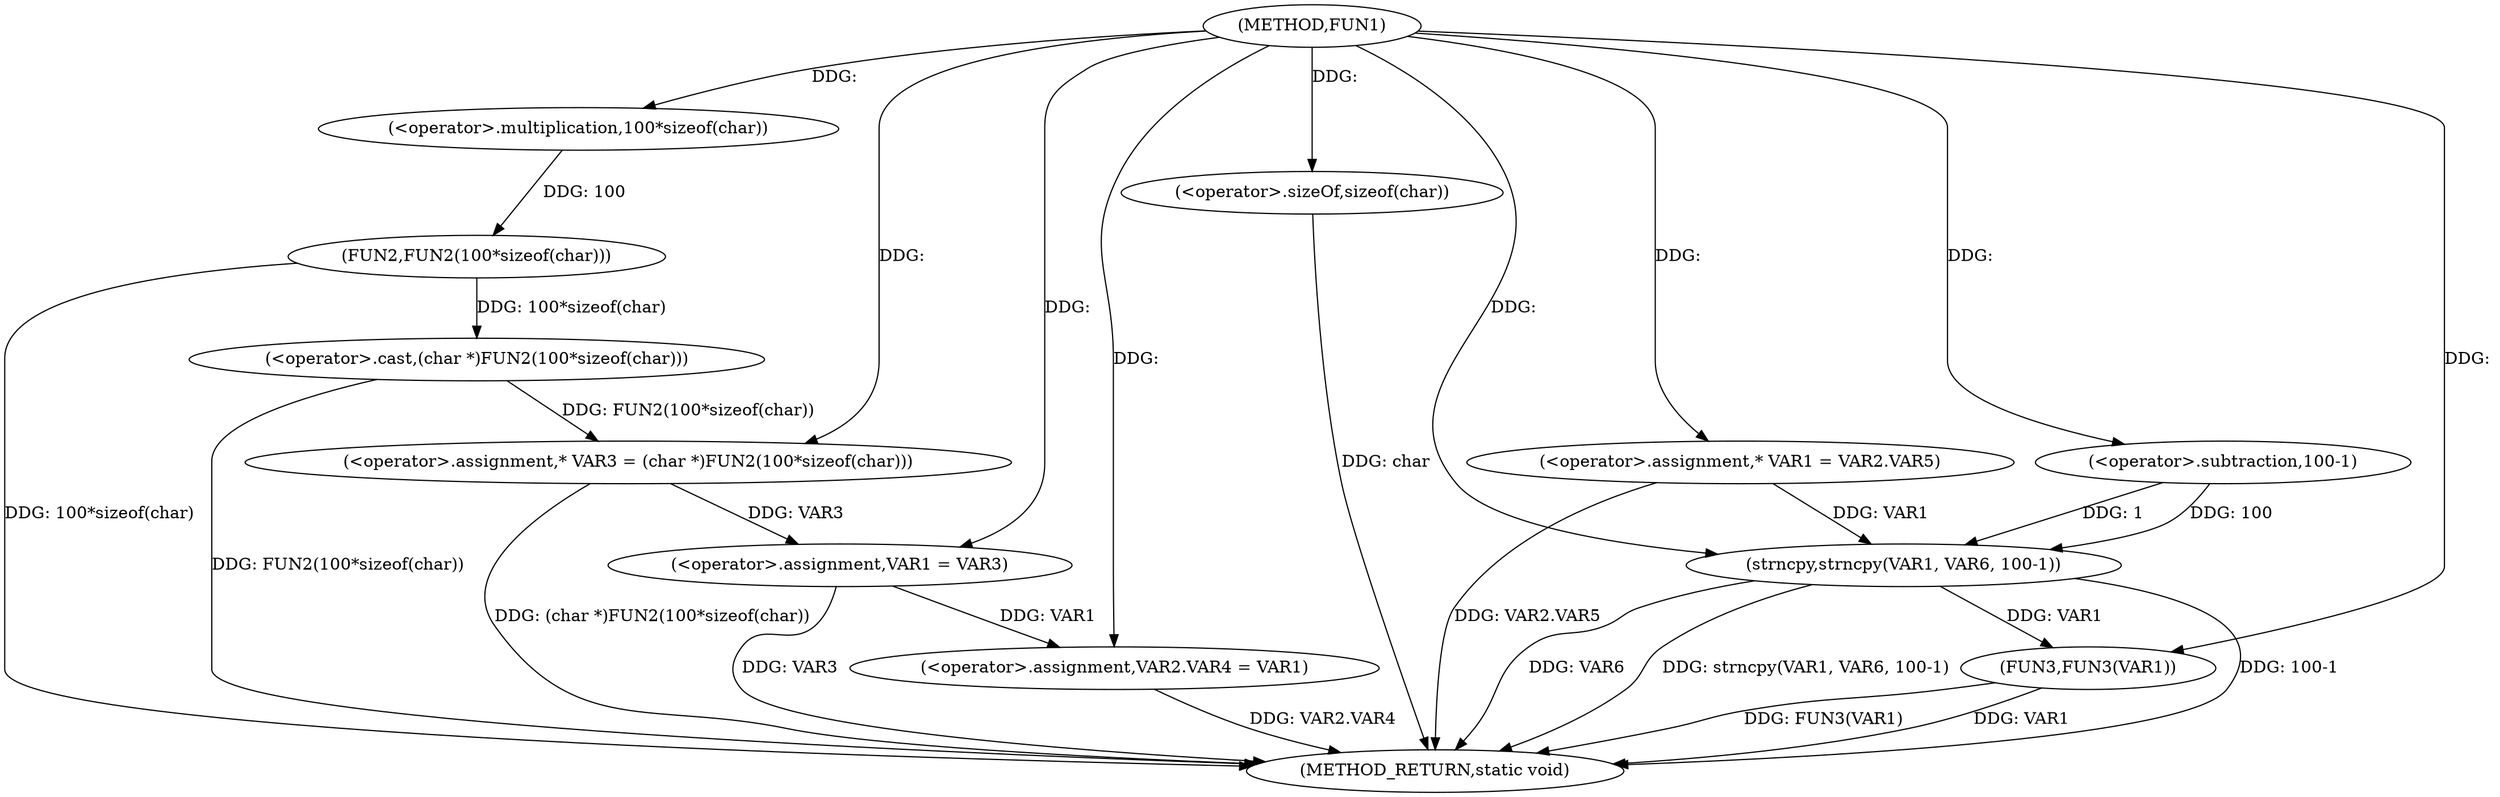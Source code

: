 digraph FUN1 {  
"1000100" [label = "(METHOD,FUN1)" ]
"1000139" [label = "(METHOD_RETURN,static void)" ]
"1000105" [label = "(<operator>.assignment,* VAR3 = (char *)FUN2(100*sizeof(char)))" ]
"1000107" [label = "(<operator>.cast,(char *)FUN2(100*sizeof(char)))" ]
"1000109" [label = "(FUN2,FUN2(100*sizeof(char)))" ]
"1000110" [label = "(<operator>.multiplication,100*sizeof(char))" ]
"1000112" [label = "(<operator>.sizeOf,sizeof(char))" ]
"1000114" [label = "(<operator>.assignment,VAR1 = VAR3)" ]
"1000117" [label = "(<operator>.assignment,VAR2.VAR4 = VAR1)" ]
"1000124" [label = "(<operator>.assignment,* VAR1 = VAR2.VAR5)" ]
"1000131" [label = "(strncpy,strncpy(VAR1, VAR6, 100-1))" ]
"1000134" [label = "(<operator>.subtraction,100-1)" ]
"1000137" [label = "(FUN3,FUN3(VAR1))" ]
  "1000124" -> "1000139"  [ label = "DDG: VAR2.VAR5"] 
  "1000105" -> "1000139"  [ label = "DDG: (char *)FUN2(100*sizeof(char))"] 
  "1000131" -> "1000139"  [ label = "DDG: 100-1"] 
  "1000117" -> "1000139"  [ label = "DDG: VAR2.VAR4"] 
  "1000137" -> "1000139"  [ label = "DDG: VAR1"] 
  "1000114" -> "1000139"  [ label = "DDG: VAR3"] 
  "1000131" -> "1000139"  [ label = "DDG: VAR6"] 
  "1000112" -> "1000139"  [ label = "DDG: char"] 
  "1000109" -> "1000139"  [ label = "DDG: 100*sizeof(char)"] 
  "1000137" -> "1000139"  [ label = "DDG: FUN3(VAR1)"] 
  "1000107" -> "1000139"  [ label = "DDG: FUN2(100*sizeof(char))"] 
  "1000131" -> "1000139"  [ label = "DDG: strncpy(VAR1, VAR6, 100-1)"] 
  "1000107" -> "1000105"  [ label = "DDG: FUN2(100*sizeof(char))"] 
  "1000100" -> "1000105"  [ label = "DDG: "] 
  "1000109" -> "1000107"  [ label = "DDG: 100*sizeof(char)"] 
  "1000110" -> "1000109"  [ label = "DDG: 100"] 
  "1000100" -> "1000110"  [ label = "DDG: "] 
  "1000100" -> "1000112"  [ label = "DDG: "] 
  "1000105" -> "1000114"  [ label = "DDG: VAR3"] 
  "1000100" -> "1000114"  [ label = "DDG: "] 
  "1000114" -> "1000117"  [ label = "DDG: VAR1"] 
  "1000100" -> "1000117"  [ label = "DDG: "] 
  "1000100" -> "1000124"  [ label = "DDG: "] 
  "1000124" -> "1000131"  [ label = "DDG: VAR1"] 
  "1000100" -> "1000131"  [ label = "DDG: "] 
  "1000134" -> "1000131"  [ label = "DDG: 100"] 
  "1000134" -> "1000131"  [ label = "DDG: 1"] 
  "1000100" -> "1000134"  [ label = "DDG: "] 
  "1000131" -> "1000137"  [ label = "DDG: VAR1"] 
  "1000100" -> "1000137"  [ label = "DDG: "] 
}
